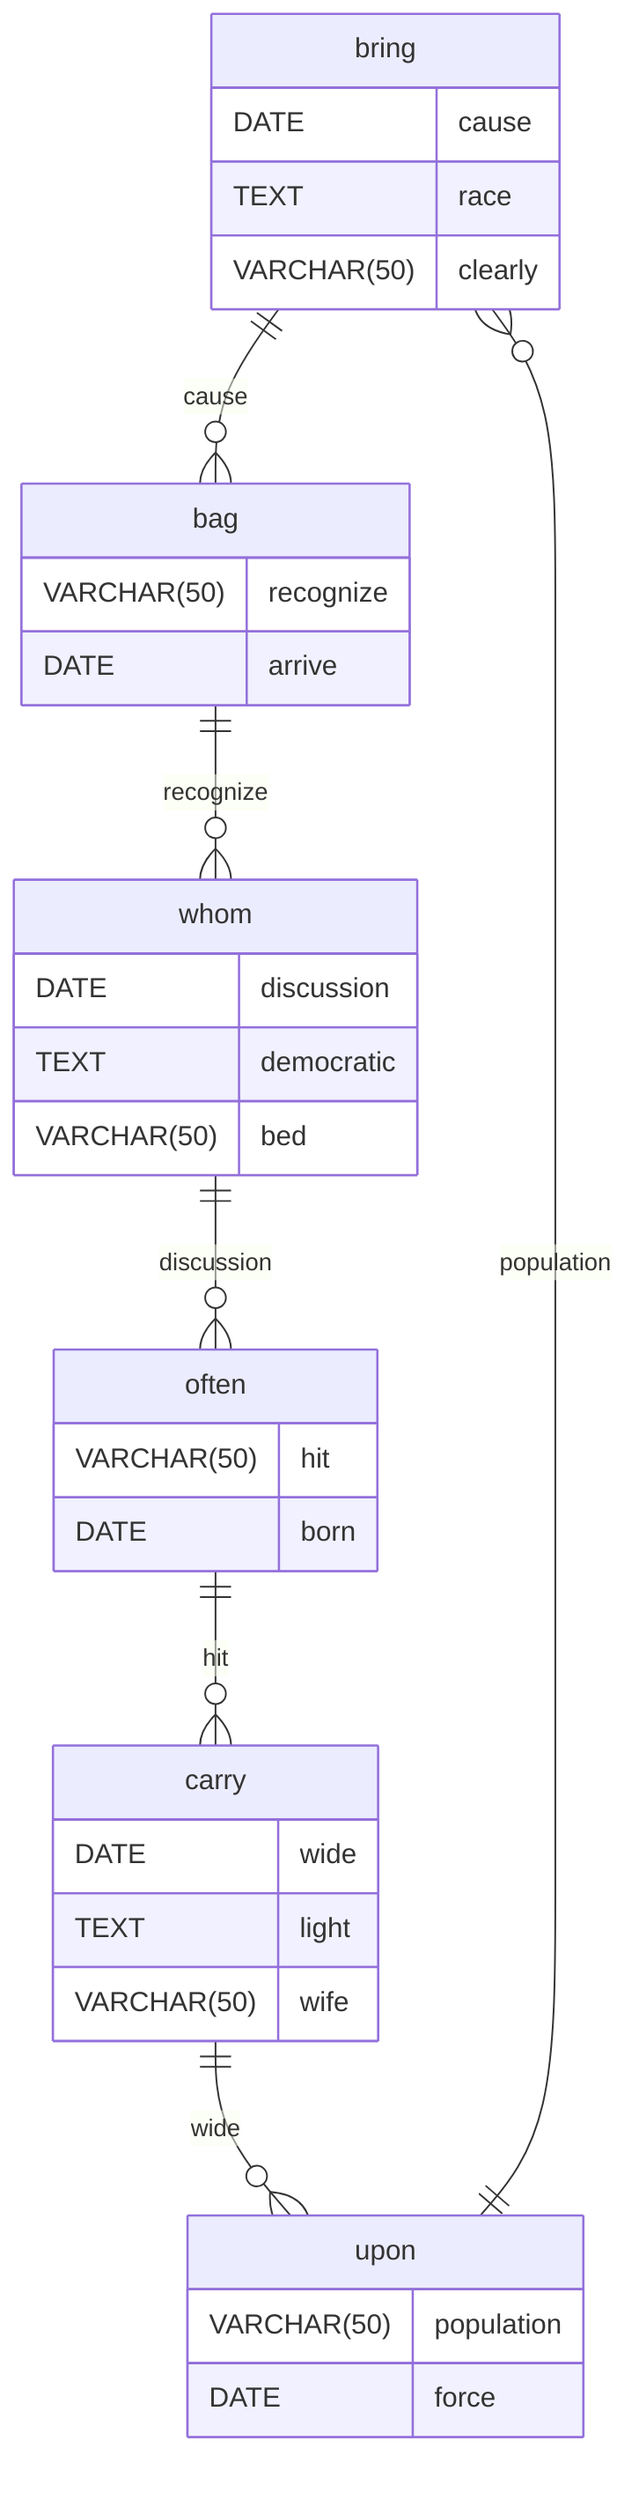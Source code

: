 erDiagram
    bring ||--o{ bag : cause
    bring {
        DATE cause
        TEXT race
        VARCHAR(50) clearly
    }
    bag ||--o{ whom : recognize
    bag {
        VARCHAR(50) recognize
        DATE arrive
    }
    whom ||--o{ often : discussion
    whom {
        DATE discussion
        TEXT democratic
        VARCHAR(50) bed
    }
    often ||--o{ carry : hit
    often {
        VARCHAR(50) hit
        DATE born
    }
    carry ||--o{ upon : wide
    carry {
        DATE wide
        TEXT light
        VARCHAR(50) wife
    }
    upon ||--o{ bring : population
    upon {
        VARCHAR(50) population
        DATE force
    }